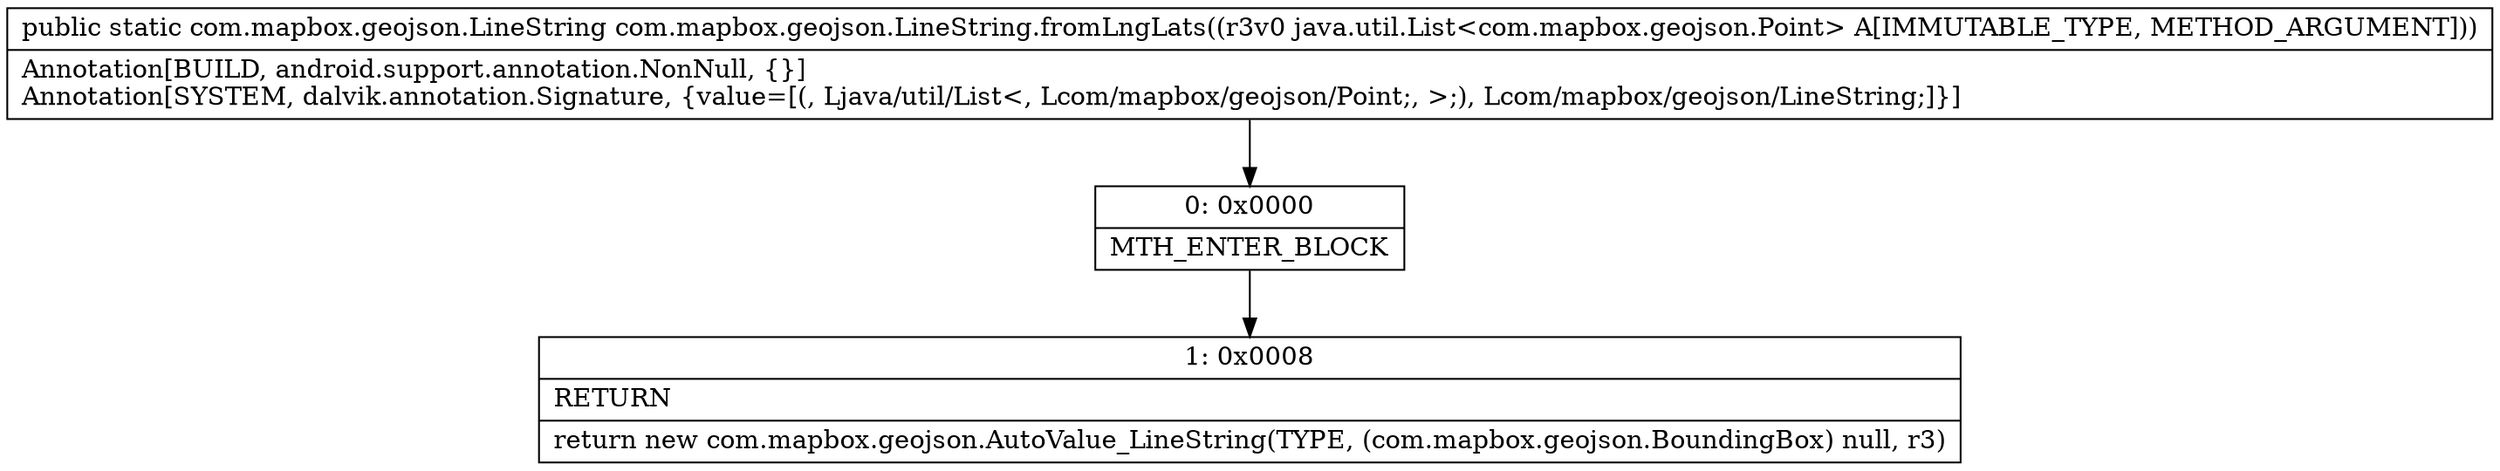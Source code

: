 digraph "CFG forcom.mapbox.geojson.LineString.fromLngLats(Ljava\/util\/List;)Lcom\/mapbox\/geojson\/LineString;" {
Node_0 [shape=record,label="{0\:\ 0x0000|MTH_ENTER_BLOCK\l}"];
Node_1 [shape=record,label="{1\:\ 0x0008|RETURN\l|return new com.mapbox.geojson.AutoValue_LineString(TYPE, (com.mapbox.geojson.BoundingBox) null, r3)\l}"];
MethodNode[shape=record,label="{public static com.mapbox.geojson.LineString com.mapbox.geojson.LineString.fromLngLats((r3v0 java.util.List\<com.mapbox.geojson.Point\> A[IMMUTABLE_TYPE, METHOD_ARGUMENT]))  | Annotation[BUILD, android.support.annotation.NonNull, \{\}]\lAnnotation[SYSTEM, dalvik.annotation.Signature, \{value=[(, Ljava\/util\/List\<, Lcom\/mapbox\/geojson\/Point;, \>;), Lcom\/mapbox\/geojson\/LineString;]\}]\l}"];
MethodNode -> Node_0;
Node_0 -> Node_1;
}

